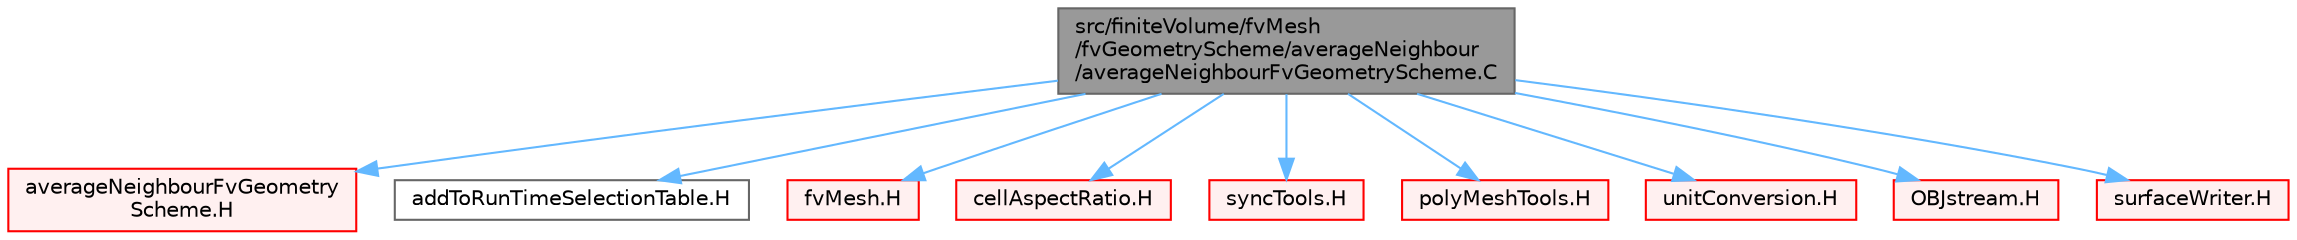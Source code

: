 digraph "src/finiteVolume/fvMesh/fvGeometryScheme/averageNeighbour/averageNeighbourFvGeometryScheme.C"
{
 // LATEX_PDF_SIZE
  bgcolor="transparent";
  edge [fontname=Helvetica,fontsize=10,labelfontname=Helvetica,labelfontsize=10];
  node [fontname=Helvetica,fontsize=10,shape=box,height=0.2,width=0.4];
  Node1 [id="Node000001",label="src/finiteVolume/fvMesh\l/fvGeometryScheme/averageNeighbour\l/averageNeighbourFvGeometryScheme.C",height=0.2,width=0.4,color="gray40", fillcolor="grey60", style="filled", fontcolor="black",tooltip=" "];
  Node1 -> Node2 [id="edge1_Node000001_Node000002",color="steelblue1",style="solid",tooltip=" "];
  Node2 [id="Node000002",label="averageNeighbourFvGeometry\lScheme.H",height=0.2,width=0.4,color="red", fillcolor="#FFF0F0", style="filled",URL="$averageNeighbourFvGeometryScheme_8H.html",tooltip=" "];
  Node1 -> Node198 [id="edge2_Node000001_Node000198",color="steelblue1",style="solid",tooltip=" "];
  Node198 [id="Node000198",label="addToRunTimeSelectionTable.H",height=0.2,width=0.4,color="grey40", fillcolor="white", style="filled",URL="$addToRunTimeSelectionTable_8H.html",tooltip="Macros for easy insertion into run-time selection tables."];
  Node1 -> Node199 [id="edge3_Node000001_Node000199",color="steelblue1",style="solid",tooltip=" "];
  Node199 [id="Node000199",label="fvMesh.H",height=0.2,width=0.4,color="red", fillcolor="#FFF0F0", style="filled",URL="$fvMesh_8H.html",tooltip=" "];
  Node1 -> Node346 [id="edge4_Node000001_Node000346",color="steelblue1",style="solid",tooltip=" "];
  Node346 [id="Node000346",label="cellAspectRatio.H",height=0.2,width=0.4,color="red", fillcolor="#FFF0F0", style="filled",URL="$cellAspectRatio_8H.html",tooltip=" "];
  Node1 -> Node348 [id="edge5_Node000001_Node000348",color="steelblue1",style="solid",tooltip=" "];
  Node348 [id="Node000348",label="syncTools.H",height=0.2,width=0.4,color="red", fillcolor="#FFF0F0", style="filled",URL="$syncTools_8H.html",tooltip=" "];
  Node1 -> Node362 [id="edge6_Node000001_Node000362",color="steelblue1",style="solid",tooltip=" "];
  Node362 [id="Node000362",label="polyMeshTools.H",height=0.2,width=0.4,color="red", fillcolor="#FFF0F0", style="filled",URL="$polyMeshTools_8H.html",tooltip=" "];
  Node1 -> Node364 [id="edge7_Node000001_Node000364",color="steelblue1",style="solid",tooltip=" "];
  Node364 [id="Node000364",label="unitConversion.H",height=0.2,width=0.4,color="red", fillcolor="#FFF0F0", style="filled",URL="$unitConversion_8H.html",tooltip="Unit conversion functions."];
  Node1 -> Node365 [id="edge8_Node000001_Node000365",color="steelblue1",style="solid",tooltip=" "];
  Node365 [id="Node000365",label="OBJstream.H",height=0.2,width=0.4,color="red", fillcolor="#FFF0F0", style="filled",URL="$OBJstream_8H.html",tooltip=" "];
  Node1 -> Node380 [id="edge9_Node000001_Node000380",color="steelblue1",style="solid",tooltip=" "];
  Node380 [id="Node000380",label="surfaceWriter.H",height=0.2,width=0.4,color="red", fillcolor="#FFF0F0", style="filled",URL="$surfaceWriter_8H.html",tooltip=" "];
}
